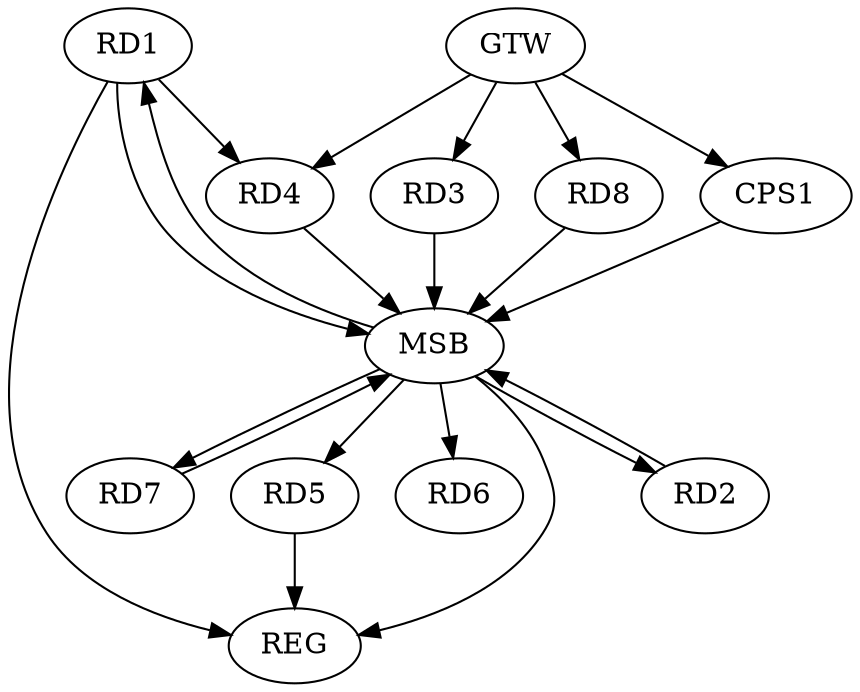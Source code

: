 strict digraph G {
  RD1 [ label="RD1" ];
  RD2 [ label="RD2" ];
  RD3 [ label="RD3" ];
  RD4 [ label="RD4" ];
  RD5 [ label="RD5" ];
  RD6 [ label="RD6" ];
  RD7 [ label="RD7" ];
  RD8 [ label="RD8" ];
  CPS1 [ label="CPS1" ];
  GTW [ label="GTW" ];
  REG [ label="REG" ];
  MSB [ label="MSB" ];
  GTW -> RD3;
  GTW -> RD4;
  GTW -> RD8;
  GTW -> CPS1;
  RD5 -> REG;
  RD1 -> MSB;
  MSB -> REG;
  RD2 -> MSB;
  MSB -> RD7;
  RD3 -> MSB;
  MSB -> RD6;
  RD4 -> MSB;
  MSB -> RD1;
  RD7 -> MSB;
  MSB -> RD2;
  RD8 -> MSB;
  CPS1 -> MSB;
  MSB -> RD5;
  RD1 -> REG;
  RD1 -> RD4;
}
